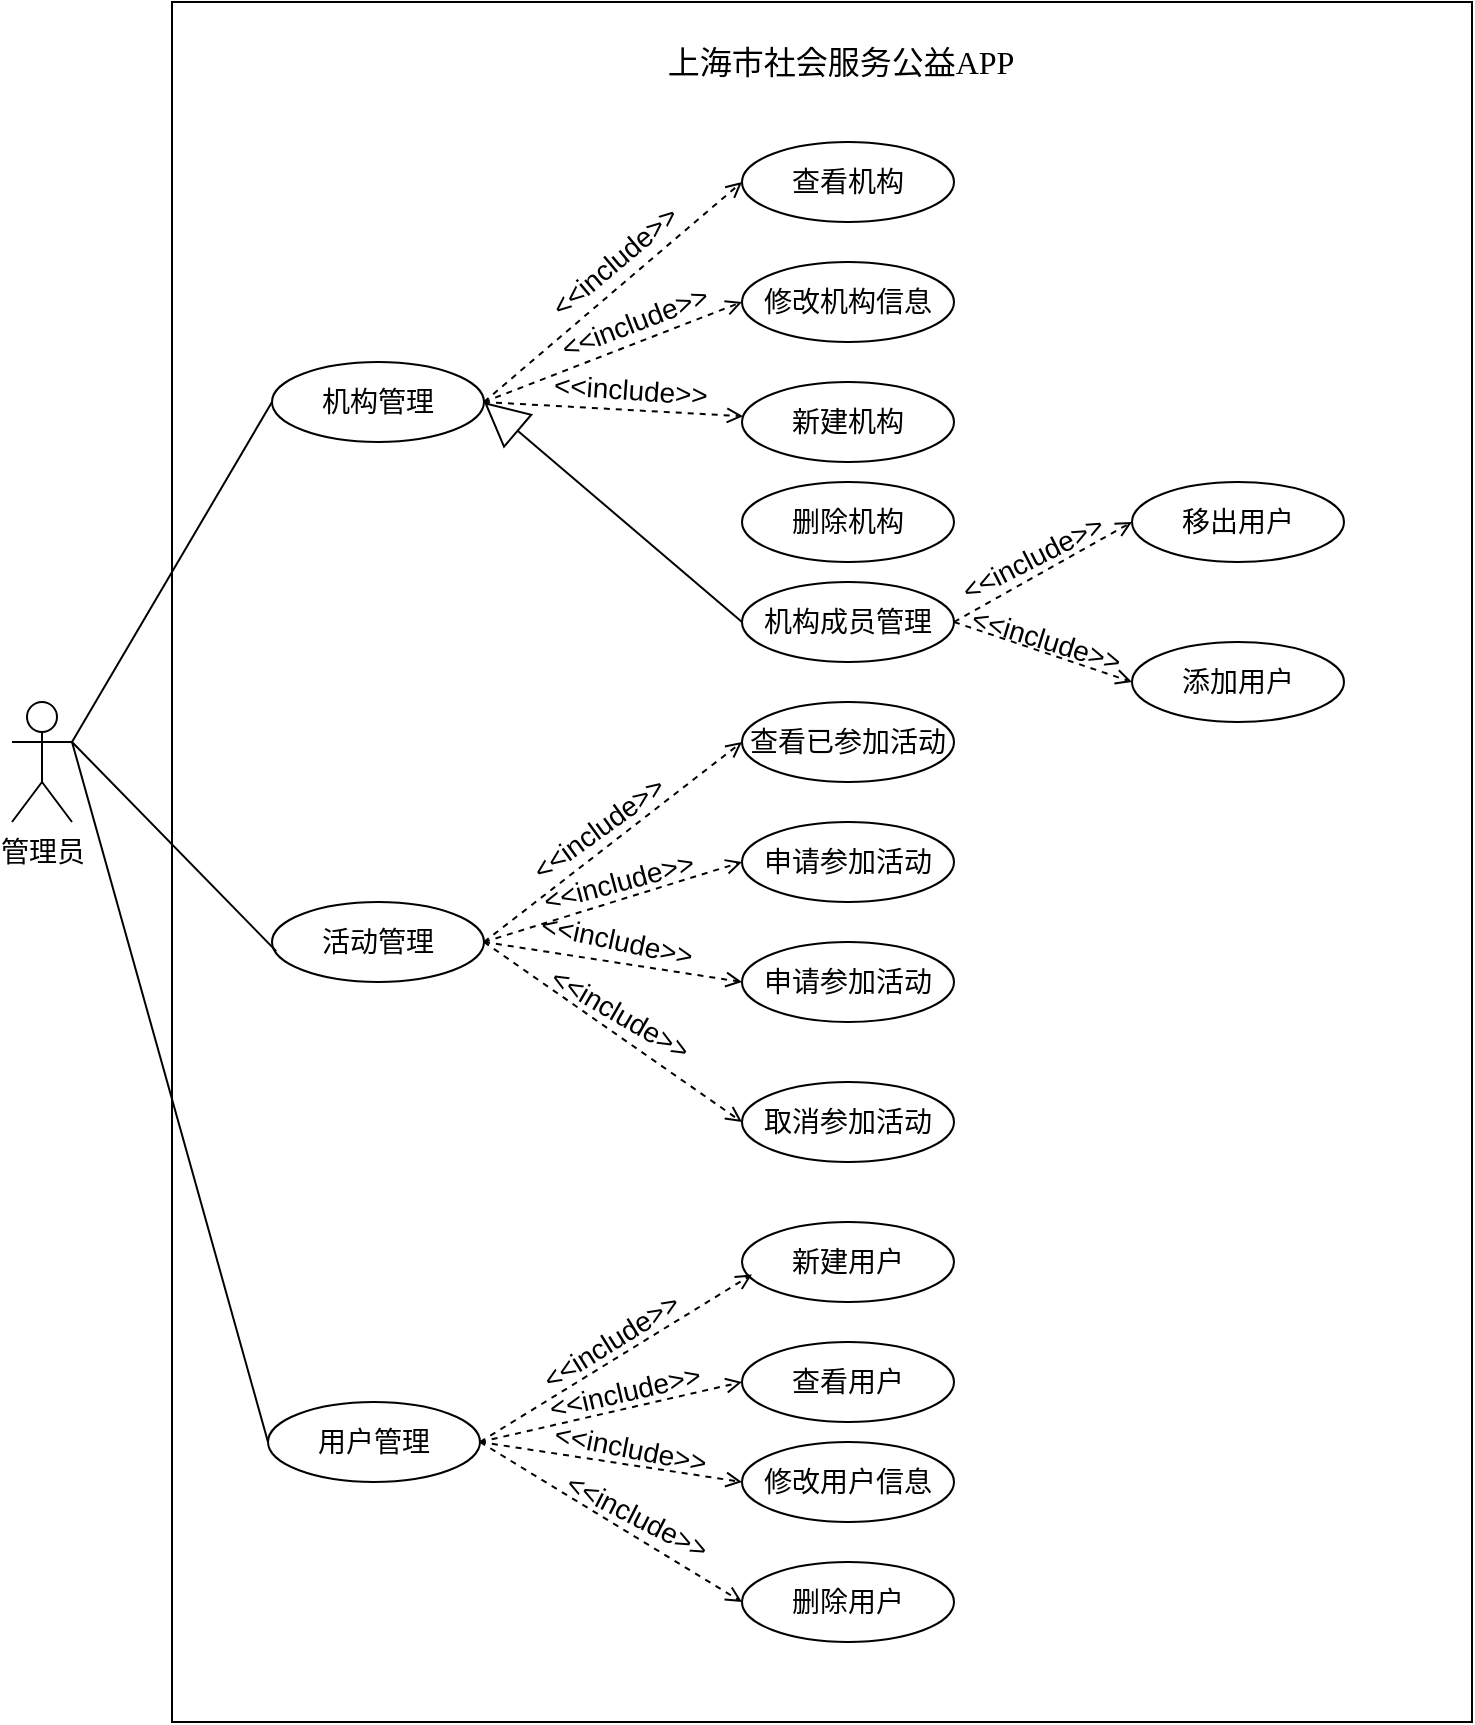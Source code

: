 <mxfile version="24.5.5" type="github">
  <diagram name="第 1 页" id="IvAo_SVSqS0hG-kFrE2b">
    <mxGraphModel dx="1434" dy="1907" grid="1" gridSize="10" guides="1" tooltips="1" connect="1" arrows="1" fold="1" page="1" pageScale="1" pageWidth="827" pageHeight="1169" math="0" shadow="0">
      <root>
        <mxCell id="0" />
        <mxCell id="1" parent="0" />
        <mxCell id="Gwpk88AewPz_kIS--Yzn-82" style="edgeStyle=none;rounded=0;orthogonalLoop=1;jettySize=auto;html=1;exitX=1;exitY=0.333;exitDx=0;exitDy=0;exitPerimeter=0;entryX=0;entryY=0.5;entryDx=0;entryDy=0;endArrow=none;endFill=0;fontSize=14;labelBackgroundColor=none;" parent="1" source="Gwpk88AewPz_kIS--Yzn-84" target="Gwpk88AewPz_kIS--Yzn-93" edge="1">
          <mxGeometry relative="1" as="geometry" />
        </mxCell>
        <mxCell id="Gwpk88AewPz_kIS--Yzn-83" style="edgeStyle=none;rounded=0;orthogonalLoop=1;jettySize=auto;html=1;exitX=1;exitY=0.333;exitDx=0;exitDy=0;exitPerimeter=0;entryX=0;entryY=0.5;entryDx=0;entryDy=0;endArrow=none;endFill=0;fontSize=14;labelBackgroundColor=none;" parent="1" source="Gwpk88AewPz_kIS--Yzn-84" target="Gwpk88AewPz_kIS--Yzn-105" edge="1">
          <mxGeometry relative="1" as="geometry" />
        </mxCell>
        <mxCell id="Gwpk88AewPz_kIS--Yzn-84" value="管理员" style="shape=umlActor;verticalLabelPosition=bottom;verticalAlign=top;html=1;outlineConnect=0;fontSize=14;labelBackgroundColor=none;" parent="1" vertex="1">
          <mxGeometry x="180" y="330" width="30" height="60" as="geometry" />
        </mxCell>
        <mxCell id="Gwpk88AewPz_kIS--Yzn-85" value="" style="rounded=0;whiteSpace=wrap;html=1;gradientColor=none;fillColor=none;fontSize=14;labelBackgroundColor=none;" parent="1" vertex="1">
          <mxGeometry x="260" y="-20" width="650" height="860" as="geometry" />
        </mxCell>
        <mxCell id="Gwpk88AewPz_kIS--Yzn-87" style="edgeStyle=none;rounded=0;orthogonalLoop=1;jettySize=auto;html=1;exitX=1;exitY=0.5;exitDx=0;exitDy=0;entryX=0;entryY=0.5;entryDx=0;entryDy=0;endArrow=open;endFill=0;dashed=1;fontSize=14;labelBackgroundColor=none;" parent="1" source="Gwpk88AewPz_kIS--Yzn-93" target="Gwpk88AewPz_kIS--Yzn-111" edge="1">
          <mxGeometry relative="1" as="geometry" />
        </mxCell>
        <mxCell id="Gwpk88AewPz_kIS--Yzn-88" value="&amp;lt;&amp;lt;include&amp;gt;&amp;gt;" style="edgeLabel;html=1;align=center;verticalAlign=middle;resizable=0;points=[];rotation=-40;fontSize=14;labelBackgroundColor=none;" parent="Gwpk88AewPz_kIS--Yzn-87" vertex="1" connectable="0">
          <mxGeometry x="0.01" y="1" relative="1" as="geometry">
            <mxPoint y="-14" as="offset" />
          </mxGeometry>
        </mxCell>
        <mxCell id="Gwpk88AewPz_kIS--Yzn-89" style="edgeStyle=none;rounded=0;orthogonalLoop=1;jettySize=auto;html=1;exitX=1;exitY=0.5;exitDx=0;exitDy=0;entryX=0;entryY=0.5;entryDx=0;entryDy=0;endArrow=open;endFill=0;dashed=1;fontSize=14;labelBackgroundColor=none;" parent="1" source="Gwpk88AewPz_kIS--Yzn-93" target="Gwpk88AewPz_kIS--Yzn-107" edge="1">
          <mxGeometry relative="1" as="geometry" />
        </mxCell>
        <mxCell id="Gwpk88AewPz_kIS--Yzn-90" value="&amp;lt;&amp;lt;include&amp;gt;&amp;gt;" style="edgeLabel;html=1;align=center;verticalAlign=middle;resizable=0;points=[];rotation=339;fontSize=14;labelBackgroundColor=none;" parent="Gwpk88AewPz_kIS--Yzn-89" vertex="1" connectable="0">
          <mxGeometry x="0.119" y="-2" relative="1" as="geometry">
            <mxPoint x="2" y="-14" as="offset" />
          </mxGeometry>
        </mxCell>
        <mxCell id="Gwpk88AewPz_kIS--Yzn-91" style="edgeStyle=none;rounded=0;orthogonalLoop=1;jettySize=auto;html=1;exitX=1;exitY=0.5;exitDx=0;exitDy=0;endArrow=open;endFill=0;dashed=1;fontSize=14;labelBackgroundColor=none;" parent="1" source="Gwpk88AewPz_kIS--Yzn-93" target="Gwpk88AewPz_kIS--Yzn-108" edge="1">
          <mxGeometry relative="1" as="geometry" />
        </mxCell>
        <mxCell id="Gwpk88AewPz_kIS--Yzn-92" value="&amp;lt;&amp;lt;include&amp;gt;&amp;gt;" style="edgeLabel;html=1;align=center;verticalAlign=middle;resizable=0;points=[];rotation=4;fontSize=14;labelBackgroundColor=none;" parent="Gwpk88AewPz_kIS--Yzn-91" vertex="1" connectable="0">
          <mxGeometry relative="1" as="geometry">
            <mxPoint x="8" y="-10" as="offset" />
          </mxGeometry>
        </mxCell>
        <mxCell id="Gwpk88AewPz_kIS--Yzn-93" value="机构管理" style="ellipse;whiteSpace=wrap;html=1;fontSize=14;labelBackgroundColor=none;" parent="1" vertex="1">
          <mxGeometry x="310" y="160" width="106" height="40" as="geometry" />
        </mxCell>
        <mxCell id="Gwpk88AewPz_kIS--Yzn-94" style="edgeStyle=none;rounded=0;orthogonalLoop=1;jettySize=auto;html=1;exitX=1;exitY=0.5;exitDx=0;exitDy=0;entryX=0;entryY=0.5;entryDx=0;entryDy=0;endArrow=open;endFill=0;dashed=1;fontSize=14;labelBackgroundColor=none;" parent="1" source="Gwpk88AewPz_kIS--Yzn-100" target="Gwpk88AewPz_kIS--Yzn-112" edge="1">
          <mxGeometry relative="1" as="geometry" />
        </mxCell>
        <mxCell id="Gwpk88AewPz_kIS--Yzn-95" value="&amp;lt;&amp;lt;include&amp;gt;&amp;gt;" style="edgeLabel;html=1;align=center;verticalAlign=middle;resizable=0;points=[];rotation=324;fontSize=14;labelBackgroundColor=none;" parent="Gwpk88AewPz_kIS--Yzn-94" vertex="1" connectable="0">
          <mxGeometry x="-0.018" y="10" relative="1" as="geometry">
            <mxPoint as="offset" />
          </mxGeometry>
        </mxCell>
        <mxCell id="Gwpk88AewPz_kIS--Yzn-96" style="edgeStyle=none;rounded=0;orthogonalLoop=1;jettySize=auto;html=1;exitX=1;exitY=0.5;exitDx=0;exitDy=0;entryX=0;entryY=0.5;entryDx=0;entryDy=0;endArrow=open;endFill=0;dashed=1;fontSize=14;labelBackgroundColor=none;" parent="1" source="Gwpk88AewPz_kIS--Yzn-100" target="Gwpk88AewPz_kIS--Yzn-109" edge="1">
          <mxGeometry relative="1" as="geometry" />
        </mxCell>
        <mxCell id="Gwpk88AewPz_kIS--Yzn-97" value="&amp;lt;&amp;lt;include&amp;gt;&amp;gt;" style="edgeLabel;html=1;align=center;verticalAlign=middle;resizable=0;points=[];fontSize=14;labelBackgroundColor=none;rotation=345;" parent="Gwpk88AewPz_kIS--Yzn-96" vertex="1" connectable="0">
          <mxGeometry x="0.07" y="9" relative="1" as="geometry">
            <mxPoint as="offset" />
          </mxGeometry>
        </mxCell>
        <mxCell id="Gwpk88AewPz_kIS--Yzn-98" style="edgeStyle=none;rounded=0;orthogonalLoop=1;jettySize=auto;html=1;exitX=1;exitY=0.5;exitDx=0;exitDy=0;entryX=0;entryY=0.5;entryDx=0;entryDy=0;endArrow=open;endFill=0;dashed=1;fontSize=14;labelBackgroundColor=none;" parent="1" source="Gwpk88AewPz_kIS--Yzn-100" target="Gwpk88AewPz_kIS--Yzn-110" edge="1">
          <mxGeometry relative="1" as="geometry" />
        </mxCell>
        <mxCell id="Gwpk88AewPz_kIS--Yzn-99" value="&amp;lt;&amp;lt;include&amp;gt;&amp;gt;" style="edgeLabel;html=1;align=center;verticalAlign=middle;resizable=0;points=[];rotation=30;fontSize=14;labelBackgroundColor=none;" parent="Gwpk88AewPz_kIS--Yzn-98" vertex="1" connectable="0">
          <mxGeometry y="7" relative="1" as="geometry">
            <mxPoint y="-4" as="offset" />
          </mxGeometry>
        </mxCell>
        <mxCell id="Gwpk88AewPz_kIS--Yzn-100" value="活动管理" style="ellipse;whiteSpace=wrap;html=1;fontSize=14;labelBackgroundColor=none;" parent="1" vertex="1">
          <mxGeometry x="310" y="430" width="106" height="40" as="geometry" />
        </mxCell>
        <mxCell id="Gwpk88AewPz_kIS--Yzn-101" style="edgeStyle=none;rounded=0;orthogonalLoop=1;jettySize=auto;html=1;exitX=1;exitY=0.5;exitDx=0;exitDy=0;entryX=0;entryY=0.5;entryDx=0;entryDy=0;endArrow=open;endFill=0;dashed=1;fontSize=14;labelBackgroundColor=none;" parent="1" source="Gwpk88AewPz_kIS--Yzn-105" target="Gwpk88AewPz_kIS--Yzn-114" edge="1">
          <mxGeometry relative="1" as="geometry" />
        </mxCell>
        <mxCell id="Gwpk88AewPz_kIS--Yzn-102" value="&amp;lt;&amp;lt;include&amp;gt;&amp;gt;" style="edgeLabel;html=1;align=center;verticalAlign=middle;resizable=0;points=[];rotation=347;fontSize=14;labelBackgroundColor=none;" parent="Gwpk88AewPz_kIS--Yzn-101" vertex="1" connectable="0">
          <mxGeometry x="0.12" y="9" relative="1" as="geometry">
            <mxPoint as="offset" />
          </mxGeometry>
        </mxCell>
        <mxCell id="Gwpk88AewPz_kIS--Yzn-105" value="用户管理" style="ellipse;whiteSpace=wrap;html=1;fontSize=14;labelBackgroundColor=none;" parent="1" vertex="1">
          <mxGeometry x="308" y="680" width="106" height="40" as="geometry" />
        </mxCell>
        <mxCell id="Gwpk88AewPz_kIS--Yzn-106" style="edgeStyle=none;rounded=0;orthogonalLoop=1;jettySize=auto;html=1;exitX=1;exitY=0.333;exitDx=0;exitDy=0;exitPerimeter=0;entryX=0.02;entryY=0.614;entryDx=0;entryDy=0;entryPerimeter=0;endArrow=none;endFill=0;fontSize=14;labelBackgroundColor=none;" parent="1" source="Gwpk88AewPz_kIS--Yzn-84" target="Gwpk88AewPz_kIS--Yzn-100" edge="1">
          <mxGeometry relative="1" as="geometry" />
        </mxCell>
        <mxCell id="Gwpk88AewPz_kIS--Yzn-107" value="修改机构信息" style="ellipse;whiteSpace=wrap;html=1;fontSize=14;labelBackgroundColor=none;" parent="1" vertex="1">
          <mxGeometry x="545" y="110" width="106" height="40" as="geometry" />
        </mxCell>
        <mxCell id="Gwpk88AewPz_kIS--Yzn-108" value="新建机构" style="ellipse;whiteSpace=wrap;html=1;fontSize=14;labelBackgroundColor=none;" parent="1" vertex="1">
          <mxGeometry x="545" y="170" width="106" height="40" as="geometry" />
        </mxCell>
        <mxCell id="Gwpk88AewPz_kIS--Yzn-109" value="申请参加活动" style="ellipse;whiteSpace=wrap;html=1;fontSize=14;labelBackgroundColor=none;" parent="1" vertex="1">
          <mxGeometry x="545" y="390" width="106" height="40" as="geometry" />
        </mxCell>
        <mxCell id="Gwpk88AewPz_kIS--Yzn-110" value="取消参加活动" style="ellipse;whiteSpace=wrap;html=1;fontSize=14;labelBackgroundColor=none;" parent="1" vertex="1">
          <mxGeometry x="545" y="520" width="106" height="40" as="geometry" />
        </mxCell>
        <mxCell id="Gwpk88AewPz_kIS--Yzn-111" value="查看机构" style="ellipse;whiteSpace=wrap;html=1;fontSize=14;labelBackgroundColor=none;" parent="1" vertex="1">
          <mxGeometry x="545" y="50" width="106" height="40" as="geometry" />
        </mxCell>
        <mxCell id="Gwpk88AewPz_kIS--Yzn-112" value="查看已参加活动" style="ellipse;whiteSpace=wrap;html=1;fontSize=14;labelBackgroundColor=none;" parent="1" vertex="1">
          <mxGeometry x="545" y="330" width="106" height="40" as="geometry" />
        </mxCell>
        <mxCell id="Gwpk88AewPz_kIS--Yzn-113" value="新建用户" style="ellipse;whiteSpace=wrap;html=1;fontSize=14;labelBackgroundColor=none;" parent="1" vertex="1">
          <mxGeometry x="545" y="590" width="106" height="40" as="geometry" />
        </mxCell>
        <mxCell id="Gwpk88AewPz_kIS--Yzn-114" value="查看用户" style="ellipse;whiteSpace=wrap;html=1;fontSize=14;labelBackgroundColor=none;" parent="1" vertex="1">
          <mxGeometry x="545" y="650" width="106" height="40" as="geometry" />
        </mxCell>
        <mxCell id="Gwpk88AewPz_kIS--Yzn-116" style="edgeStyle=none;rounded=0;orthogonalLoop=1;jettySize=auto;html=1;exitX=1;exitY=0.5;exitDx=0;exitDy=0;entryX=0.047;entryY=0.657;entryDx=0;entryDy=0;entryPerimeter=0;endArrow=open;endFill=0;dashed=1;fontSize=14;labelBackgroundColor=none;" parent="1" source="Gwpk88AewPz_kIS--Yzn-105" target="Gwpk88AewPz_kIS--Yzn-113" edge="1">
          <mxGeometry relative="1" as="geometry" />
        </mxCell>
        <mxCell id="Gwpk88AewPz_kIS--Yzn-117" value="&amp;lt;&amp;lt;include&amp;gt;&amp;gt;" style="edgeLabel;html=1;align=center;verticalAlign=middle;resizable=0;points=[];rotation=328;fontSize=14;labelBackgroundColor=none;" parent="Gwpk88AewPz_kIS--Yzn-116" vertex="1" connectable="0">
          <mxGeometry x="-0.06" y="-1" relative="1" as="geometry">
            <mxPoint y="-12" as="offset" />
          </mxGeometry>
        </mxCell>
        <mxCell id="Gwpk88AewPz_kIS--Yzn-118" value="&lt;span style=&quot;font-size:12.0pt;mso-bidi-font-size:10.5pt;&lt;br/&gt;font-family:宋体;mso-ascii-font-family:&amp;quot;Times New Roman&amp;quot;;mso-hansi-font-family:&lt;br/&gt;&amp;quot;Times New Roman&amp;quot;;mso-bidi-font-family:&amp;quot;Times New Roman&amp;quot;;mso-font-kerning:1.0pt;&lt;br/&gt;mso-ansi-language:EN-US;mso-fareast-language:ZH-CN;mso-bidi-language:AR-SA&quot;&gt;上海市社会服务公益&lt;/span&gt;&lt;span style=&quot;font-size:12.0pt;mso-bidi-font-size:10.5pt;font-family:&amp;quot;Times New Roman&amp;quot;,serif;&lt;br/&gt;mso-fareast-font-family:宋体;mso-font-kerning:1.0pt;mso-ansi-language:EN-US;&lt;br/&gt;mso-fareast-language:ZH-CN;mso-bidi-language:AR-SA&quot; lang=&quot;EN-US&quot;&gt;APP&lt;/span&gt;" style="rounded=0;whiteSpace=wrap;html=1;strokeColor=none;fillColor=none;fontSize=18;labelBackgroundColor=none;" parent="1" vertex="1">
          <mxGeometry x="497.5" width="192.5" height="20" as="geometry" />
        </mxCell>
        <mxCell id="Gwpk88AewPz_kIS--Yzn-119" value="删除机构" style="ellipse;whiteSpace=wrap;html=1;fontSize=14;labelBackgroundColor=none;" parent="1" vertex="1">
          <mxGeometry x="545" y="220" width="106" height="40" as="geometry" />
        </mxCell>
        <mxCell id="Gwpk88AewPz_kIS--Yzn-120" value="申请参加活动" style="ellipse;whiteSpace=wrap;html=1;fontSize=14;labelBackgroundColor=none;" parent="1" vertex="1">
          <mxGeometry x="545" y="450" width="106" height="40" as="geometry" />
        </mxCell>
        <mxCell id="Gwpk88AewPz_kIS--Yzn-121" value="修改用户信息" style="ellipse;whiteSpace=wrap;html=1;fontSize=14;labelBackgroundColor=none;" parent="1" vertex="1">
          <mxGeometry x="545" y="700" width="106" height="40" as="geometry" />
        </mxCell>
        <mxCell id="Gwpk88AewPz_kIS--Yzn-122" value="删除用户" style="ellipse;whiteSpace=wrap;html=1;fontSize=14;labelBackgroundColor=none;" parent="1" vertex="1">
          <mxGeometry x="545" y="760" width="106" height="40" as="geometry" />
        </mxCell>
        <mxCell id="Gwpk88AewPz_kIS--Yzn-125" style="edgeStyle=none;rounded=0;orthogonalLoop=1;jettySize=auto;html=1;exitX=0;exitY=0.5;exitDx=0;exitDy=0;entryX=1;entryY=0.5;entryDx=0;entryDy=0;endArrow=block;endFill=0;endSize=20;fontSize=14;" parent="1" source="Gwpk88AewPz_kIS--Yzn-123" target="Gwpk88AewPz_kIS--Yzn-93" edge="1">
          <mxGeometry relative="1" as="geometry" />
        </mxCell>
        <mxCell id="Gwpk88AewPz_kIS--Yzn-128" style="edgeStyle=none;rounded=0;orthogonalLoop=1;jettySize=auto;html=1;exitX=1;exitY=0.5;exitDx=0;exitDy=0;entryX=0;entryY=0.5;entryDx=0;entryDy=0;dashed=1;endArrow=open;endFill=0;fontSize=14;" parent="1" source="Gwpk88AewPz_kIS--Yzn-123" target="Gwpk88AewPz_kIS--Yzn-127" edge="1">
          <mxGeometry relative="1" as="geometry" />
        </mxCell>
        <mxCell id="Gwpk88AewPz_kIS--Yzn-130" value="&lt;span style=&quot;font-size: 14px;&quot;&gt;&amp;lt;&amp;lt;include&amp;gt;&amp;gt;&lt;/span&gt;" style="edgeLabel;html=1;align=center;verticalAlign=middle;resizable=0;points=[];labelBackgroundColor=none;rotation=333;fontSize=14;" parent="Gwpk88AewPz_kIS--Yzn-128" vertex="1" connectable="0">
          <mxGeometry x="-0.03" y="9" relative="1" as="geometry">
            <mxPoint as="offset" />
          </mxGeometry>
        </mxCell>
        <mxCell id="Gwpk88AewPz_kIS--Yzn-129" style="edgeStyle=none;rounded=0;orthogonalLoop=1;jettySize=auto;html=1;exitX=1;exitY=0.5;exitDx=0;exitDy=0;entryX=0;entryY=0.5;entryDx=0;entryDy=0;dashed=1;endArrow=open;endFill=0;fontSize=14;" parent="1" source="Gwpk88AewPz_kIS--Yzn-123" target="Gwpk88AewPz_kIS--Yzn-126" edge="1">
          <mxGeometry relative="1" as="geometry" />
        </mxCell>
        <mxCell id="Gwpk88AewPz_kIS--Yzn-131" value="&lt;span style=&quot;font-size: 14px;&quot;&gt;&amp;lt;&amp;lt;include&amp;gt;&amp;gt;&lt;/span&gt;" style="edgeLabel;html=1;align=center;verticalAlign=middle;resizable=0;points=[];labelBackgroundColor=none;rotation=17;fontSize=14;" parent="Gwpk88AewPz_kIS--Yzn-129" vertex="1" connectable="0">
          <mxGeometry x="-0.01" y="7" relative="1" as="geometry">
            <mxPoint as="offset" />
          </mxGeometry>
        </mxCell>
        <mxCell id="Gwpk88AewPz_kIS--Yzn-123" value="机构成员管理" style="ellipse;whiteSpace=wrap;html=1;fontSize=14;labelBackgroundColor=none;" parent="1" vertex="1">
          <mxGeometry x="545" y="270" width="106" height="40" as="geometry" />
        </mxCell>
        <mxCell id="Gwpk88AewPz_kIS--Yzn-126" value="添加用户" style="ellipse;whiteSpace=wrap;html=1;fontSize=14;labelBackgroundColor=none;" parent="1" vertex="1">
          <mxGeometry x="740" y="300" width="106" height="40" as="geometry" />
        </mxCell>
        <mxCell id="Gwpk88AewPz_kIS--Yzn-127" value="移出用户" style="ellipse;whiteSpace=wrap;html=1;fontSize=14;labelBackgroundColor=none;" parent="1" vertex="1">
          <mxGeometry x="740" y="220" width="106" height="40" as="geometry" />
        </mxCell>
        <mxCell id="Gwpk88AewPz_kIS--Yzn-132" style="edgeStyle=none;rounded=0;orthogonalLoop=1;jettySize=auto;html=1;exitX=1;exitY=0.5;exitDx=0;exitDy=0;entryX=0;entryY=0.5;entryDx=0;entryDy=0;endArrow=open;endFill=0;dashed=1;fontSize=14;labelBackgroundColor=none;" parent="1" source="Gwpk88AewPz_kIS--Yzn-105" target="Gwpk88AewPz_kIS--Yzn-122" edge="1">
          <mxGeometry relative="1" as="geometry">
            <mxPoint x="400" y="770" as="sourcePoint" />
            <mxPoint x="531" y="740" as="targetPoint" />
          </mxGeometry>
        </mxCell>
        <mxCell id="Gwpk88AewPz_kIS--Yzn-133" value="&amp;lt;&amp;lt;include&amp;gt;&amp;gt;" style="edgeLabel;html=1;align=center;verticalAlign=middle;resizable=0;points=[];rotation=27;fontSize=14;labelBackgroundColor=none;" parent="Gwpk88AewPz_kIS--Yzn-132" vertex="1" connectable="0">
          <mxGeometry x="0.12" y="9" relative="1" as="geometry">
            <mxPoint as="offset" />
          </mxGeometry>
        </mxCell>
        <mxCell id="Gwpk88AewPz_kIS--Yzn-134" style="edgeStyle=none;rounded=0;orthogonalLoop=1;jettySize=auto;html=1;exitX=1;exitY=0.5;exitDx=0;exitDy=0;entryX=0;entryY=0.5;entryDx=0;entryDy=0;endArrow=open;endFill=0;dashed=1;fontSize=14;labelBackgroundColor=none;" parent="1" source="Gwpk88AewPz_kIS--Yzn-105" target="Gwpk88AewPz_kIS--Yzn-121" edge="1">
          <mxGeometry relative="1" as="geometry">
            <mxPoint x="424" y="710" as="sourcePoint" />
            <mxPoint x="555" y="790" as="targetPoint" />
          </mxGeometry>
        </mxCell>
        <mxCell id="Gwpk88AewPz_kIS--Yzn-135" value="&amp;lt;&amp;lt;include&amp;gt;&amp;gt;" style="edgeLabel;html=1;align=center;verticalAlign=middle;resizable=0;points=[];rotation=11;fontSize=14;labelBackgroundColor=none;" parent="Gwpk88AewPz_kIS--Yzn-134" vertex="1" connectable="0">
          <mxGeometry x="0.12" y="9" relative="1" as="geometry">
            <mxPoint as="offset" />
          </mxGeometry>
        </mxCell>
        <mxCell id="Gwpk88AewPz_kIS--Yzn-136" style="edgeStyle=none;rounded=0;orthogonalLoop=1;jettySize=auto;html=1;exitX=1;exitY=0.5;exitDx=0;exitDy=0;entryX=0;entryY=0.5;entryDx=0;entryDy=0;endArrow=open;endFill=0;dashed=1;fontSize=14;labelBackgroundColor=none;" parent="1" source="Gwpk88AewPz_kIS--Yzn-100" target="Gwpk88AewPz_kIS--Yzn-120" edge="1">
          <mxGeometry relative="1" as="geometry">
            <mxPoint x="426" y="460" as="sourcePoint" />
            <mxPoint x="555" y="550" as="targetPoint" />
          </mxGeometry>
        </mxCell>
        <mxCell id="Gwpk88AewPz_kIS--Yzn-137" value="&amp;lt;&amp;lt;include&amp;gt;&amp;gt;" style="edgeLabel;html=1;align=center;verticalAlign=middle;resizable=0;points=[];rotation=12;fontSize=14;labelBackgroundColor=none;" parent="Gwpk88AewPz_kIS--Yzn-136" vertex="1" connectable="0">
          <mxGeometry y="7" relative="1" as="geometry">
            <mxPoint y="-4" as="offset" />
          </mxGeometry>
        </mxCell>
      </root>
    </mxGraphModel>
  </diagram>
</mxfile>
